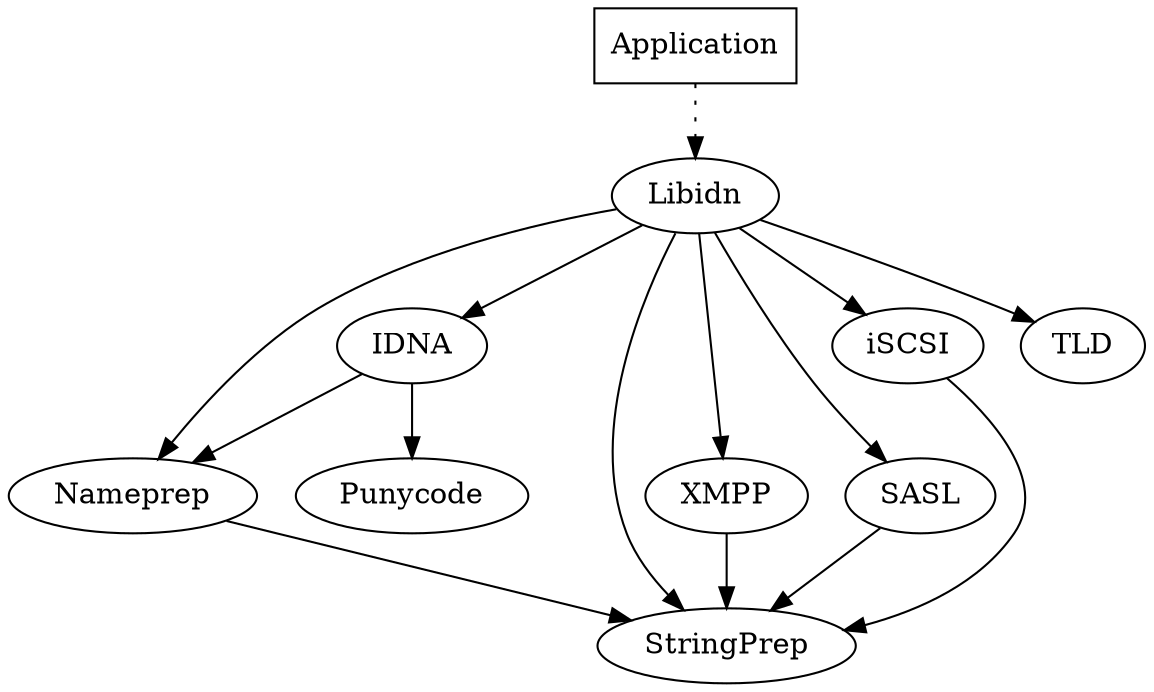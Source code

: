 # Copyright (C) 2025 Simon Josefsson.
#
# This file is part of GNU Libidn.
#
# This program is free software: you can redistribute it and/or modify
# it under the terms of the GNU General Public License as published by
# the Free Software Foundation, either version 3 of the License, or
# (at your option) any later version.
#
# This program is distributed in the hope that it will be useful,
# but WITHOUT ANY WARRANTY; without even the implied warranty of
# MERCHANTABILITY or FITNESS FOR A PARTICULAR PURPOSE.  See the
# GNU General Public License for more details.
#
# You should have received a copy of the GNU General Public License
# along with this program.  If not, see <https://www.gnu.org/licenses/>.

digraph G {
 Application [shape=box];
 Application -> Libidn [style=dotted];
 Libidn -> Nameprep;
 Libidn -> IDNA;
 Libidn -> StringPrep;
 Libidn -> { XMPP, SASL, iSCSI }
 Libidn -> TLD;
 IDNA -> Punycode;
 IDNA -> Nameprep;
 iSCSI -> StringPrep
 Nameprep -> StringPrep
 XMPP -> StringPrep
 SASL -> StringPrep
}

